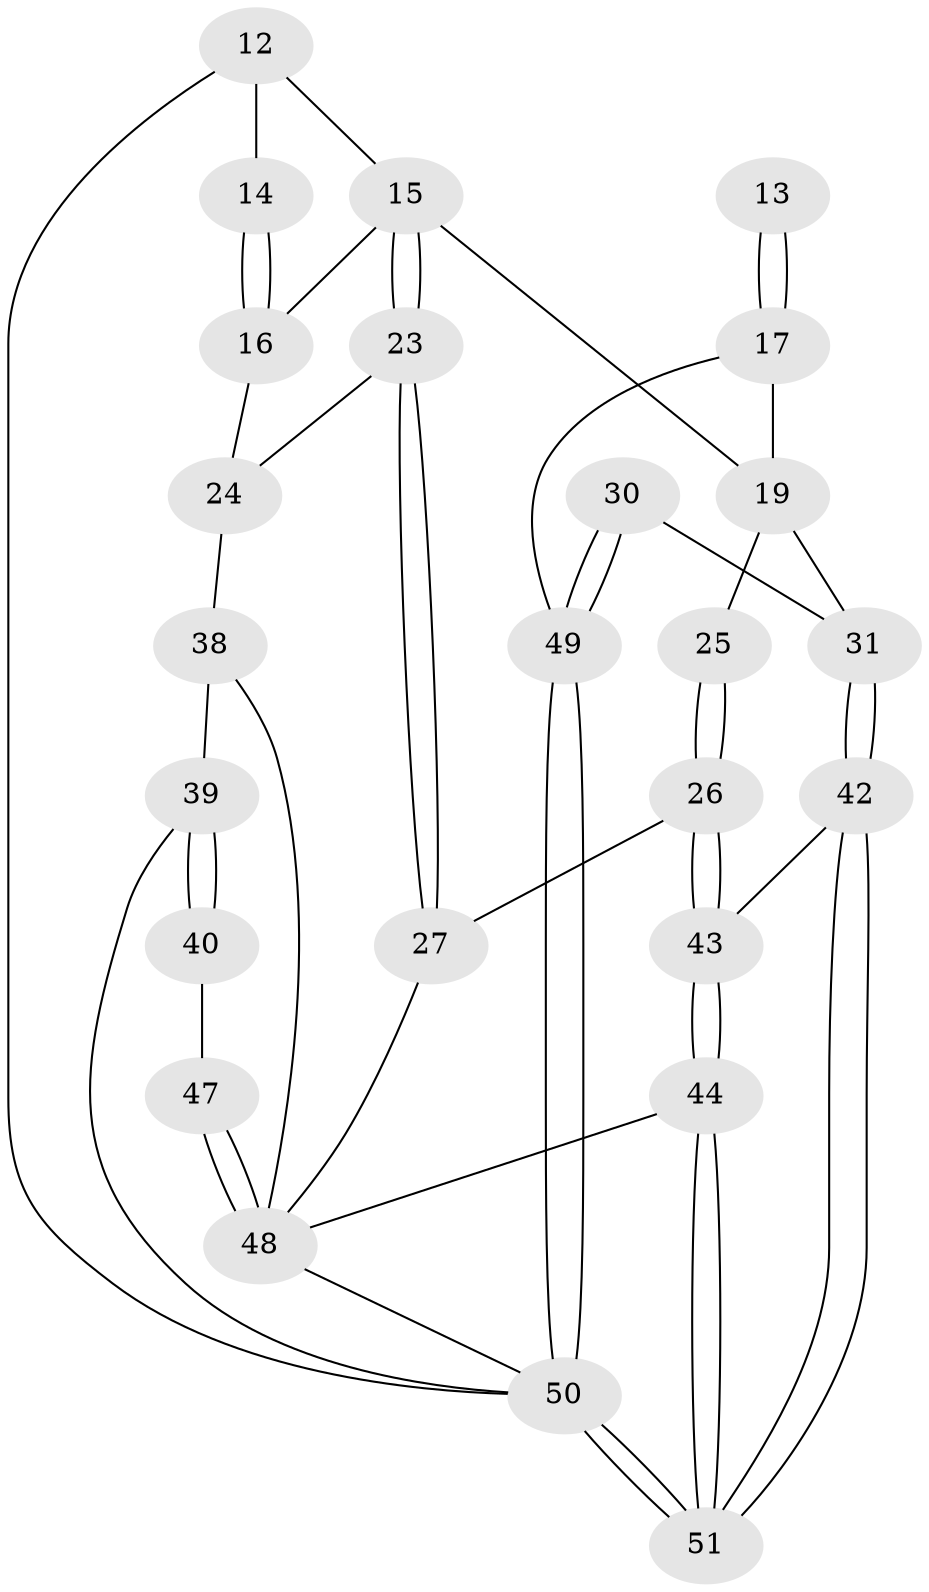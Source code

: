 // original degree distribution, {3: 0.0392156862745098, 4: 0.21568627450980393, 5: 0.5882352941176471, 6: 0.1568627450980392}
// Generated by graph-tools (version 1.1) at 2025/00/03/09/25 05:00:07]
// undirected, 25 vertices, 52 edges
graph export_dot {
graph [start="1"]
  node [color=gray90,style=filled];
  12 [pos="+0.32978240905604894+0.1680372708205454",super="+7+6"];
  13 [pos="+0.7495718506929729+0.21036267006962017"];
  14 [pos="+0.24388676288774522+0.17761150656001065"];
  15 [pos="+0.4021612617577444+0.2791407228582436",super="+11"];
  16 [pos="+0.24814812019145877+0.2588996725885612"];
  17 [pos="+0.7750986824324532+0.24477666356363856",super="+3+8"];
  19 [pos="+0.6905804239614878+0.42179196855914486",super="+10+18"];
  23 [pos="+0.3031779257959764+0.4239350397111839"];
  24 [pos="+0.2247779225626131+0.41211616942147433",super="+20"];
  25 [pos="+0.5525909615035984+0.46848481967382105"];
  26 [pos="+0.46583586631775237+0.5504988108166728"];
  27 [pos="+0.44374202383214073+0.5500391125791382"];
  30 [pos="+1+0.5312685554814586"];
  31 [pos="+0.9514038315212161+0.5341565953761358"];
  38 [pos="+0.18260122656211178+0.5085842973763043",super="+28+29"];
  39 [pos="+0.09059399411653975+0.5784984396252572",super="+35+33"];
  40 [pos="+0.08174134553679124+0.673318016141462"];
  42 [pos="+0.7946246085432969+0.7146175800163109"];
  43 [pos="+0.47970764414536665+0.583853430978506"];
  44 [pos="+0.578201635814369+0.9948471642919371"];
  47 [pos="+0.15690900935626917+0.8517171333519851",super="+41"];
  48 [pos="+0+1",super="+45+46"];
  49 [pos="+1+0.6882722842506654",super="+4"];
  50 [pos="+0.7136531435051151+1",super="+34"];
  51 [pos="+0.6035619665692402+1"];
  12 -- 14 [weight=2];
  12 -- 50;
  12 -- 15;
  13 -- 17 [weight=3];
  13 -- 17;
  14 -- 16;
  14 -- 16;
  15 -- 16;
  15 -- 23;
  15 -- 23;
  15 -- 19;
  16 -- 24;
  17 -- 49;
  17 -- 19 [weight=2];
  19 -- 25 [weight=2];
  19 -- 31;
  23 -- 24;
  23 -- 27;
  23 -- 27;
  24 -- 38 [weight=2];
  25 -- 26;
  25 -- 26;
  26 -- 27;
  26 -- 43;
  26 -- 43;
  27 -- 48;
  30 -- 31;
  30 -- 49 [weight=2];
  30 -- 49;
  31 -- 42;
  31 -- 42;
  38 -- 39 [weight=3];
  38 -- 48;
  39 -- 40 [weight=2];
  39 -- 40;
  39 -- 50 [weight=2];
  40 -- 47;
  42 -- 43;
  42 -- 51;
  42 -- 51;
  43 -- 44;
  43 -- 44;
  44 -- 51;
  44 -- 51;
  44 -- 48;
  47 -- 48 [weight=3];
  47 -- 48;
  48 -- 50;
  49 -- 50 [weight=2];
  49 -- 50;
  50 -- 51;
  50 -- 51;
}
